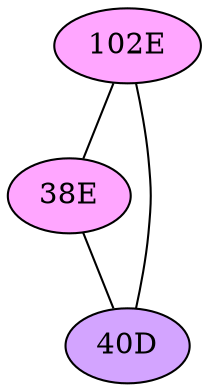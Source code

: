 // The Round Table
graph {
	"102E" [fillcolor="#FFA6FF" style=radial]
	"38E" [fillcolor="#FFA6FF" style=radial]
	"102E" -- "38E" [penwidth=1]
	"102E" [fillcolor="#FFA6FF" style=radial]
	"40D" [fillcolor="#D3A4FF" style=radial]
	"102E" -- "40D" [penwidth=1]
	"38E" [fillcolor="#FFA6FF" style=radial]
	"40D" [fillcolor="#D3A4FF" style=radial]
	"38E" -- "40D" [penwidth=1]
}
